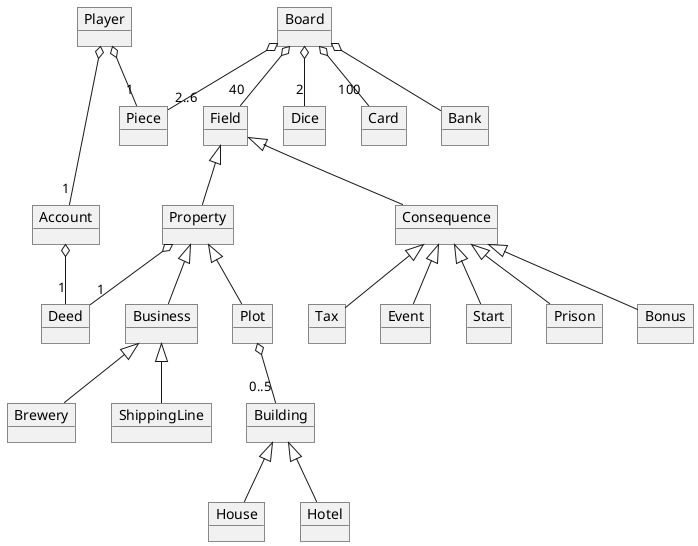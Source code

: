 @startuml
object Board
object Field
object Property
object Plot
object Business
object ShippingLine
object Brewery
object Building
object House
object Hotel
object Start
object Consequence
object Prison
object Bonus
object Player
object Account
object Piece
object Dice
object Card
object Deed
object Tax
object Event
object Bank

Field <|-- Property
Consequence <|-- Start
Field <|-- Consequence
Property <|-- Plot
Property <|-- Business
Building <|-- House
Building <|-- Hotel
Business <|-- Brewery
Business <|-- ShippingLine
Consequence <|-- Bonus
Consequence <|-- Event
Consequence <|-- Prison
Consequence <|-- Tax

Board o-- "40" Field
Board o-- "2" Dice
Board o-- "100" Card
Board o-- "2..6" Piece

Player o-- "1" Piece
Player o-- "1" Account
Plot o-- "0..5" Building
Account o-- "1" Deed
Property o-- "1" Deed
Board o-- Bank
@enduml